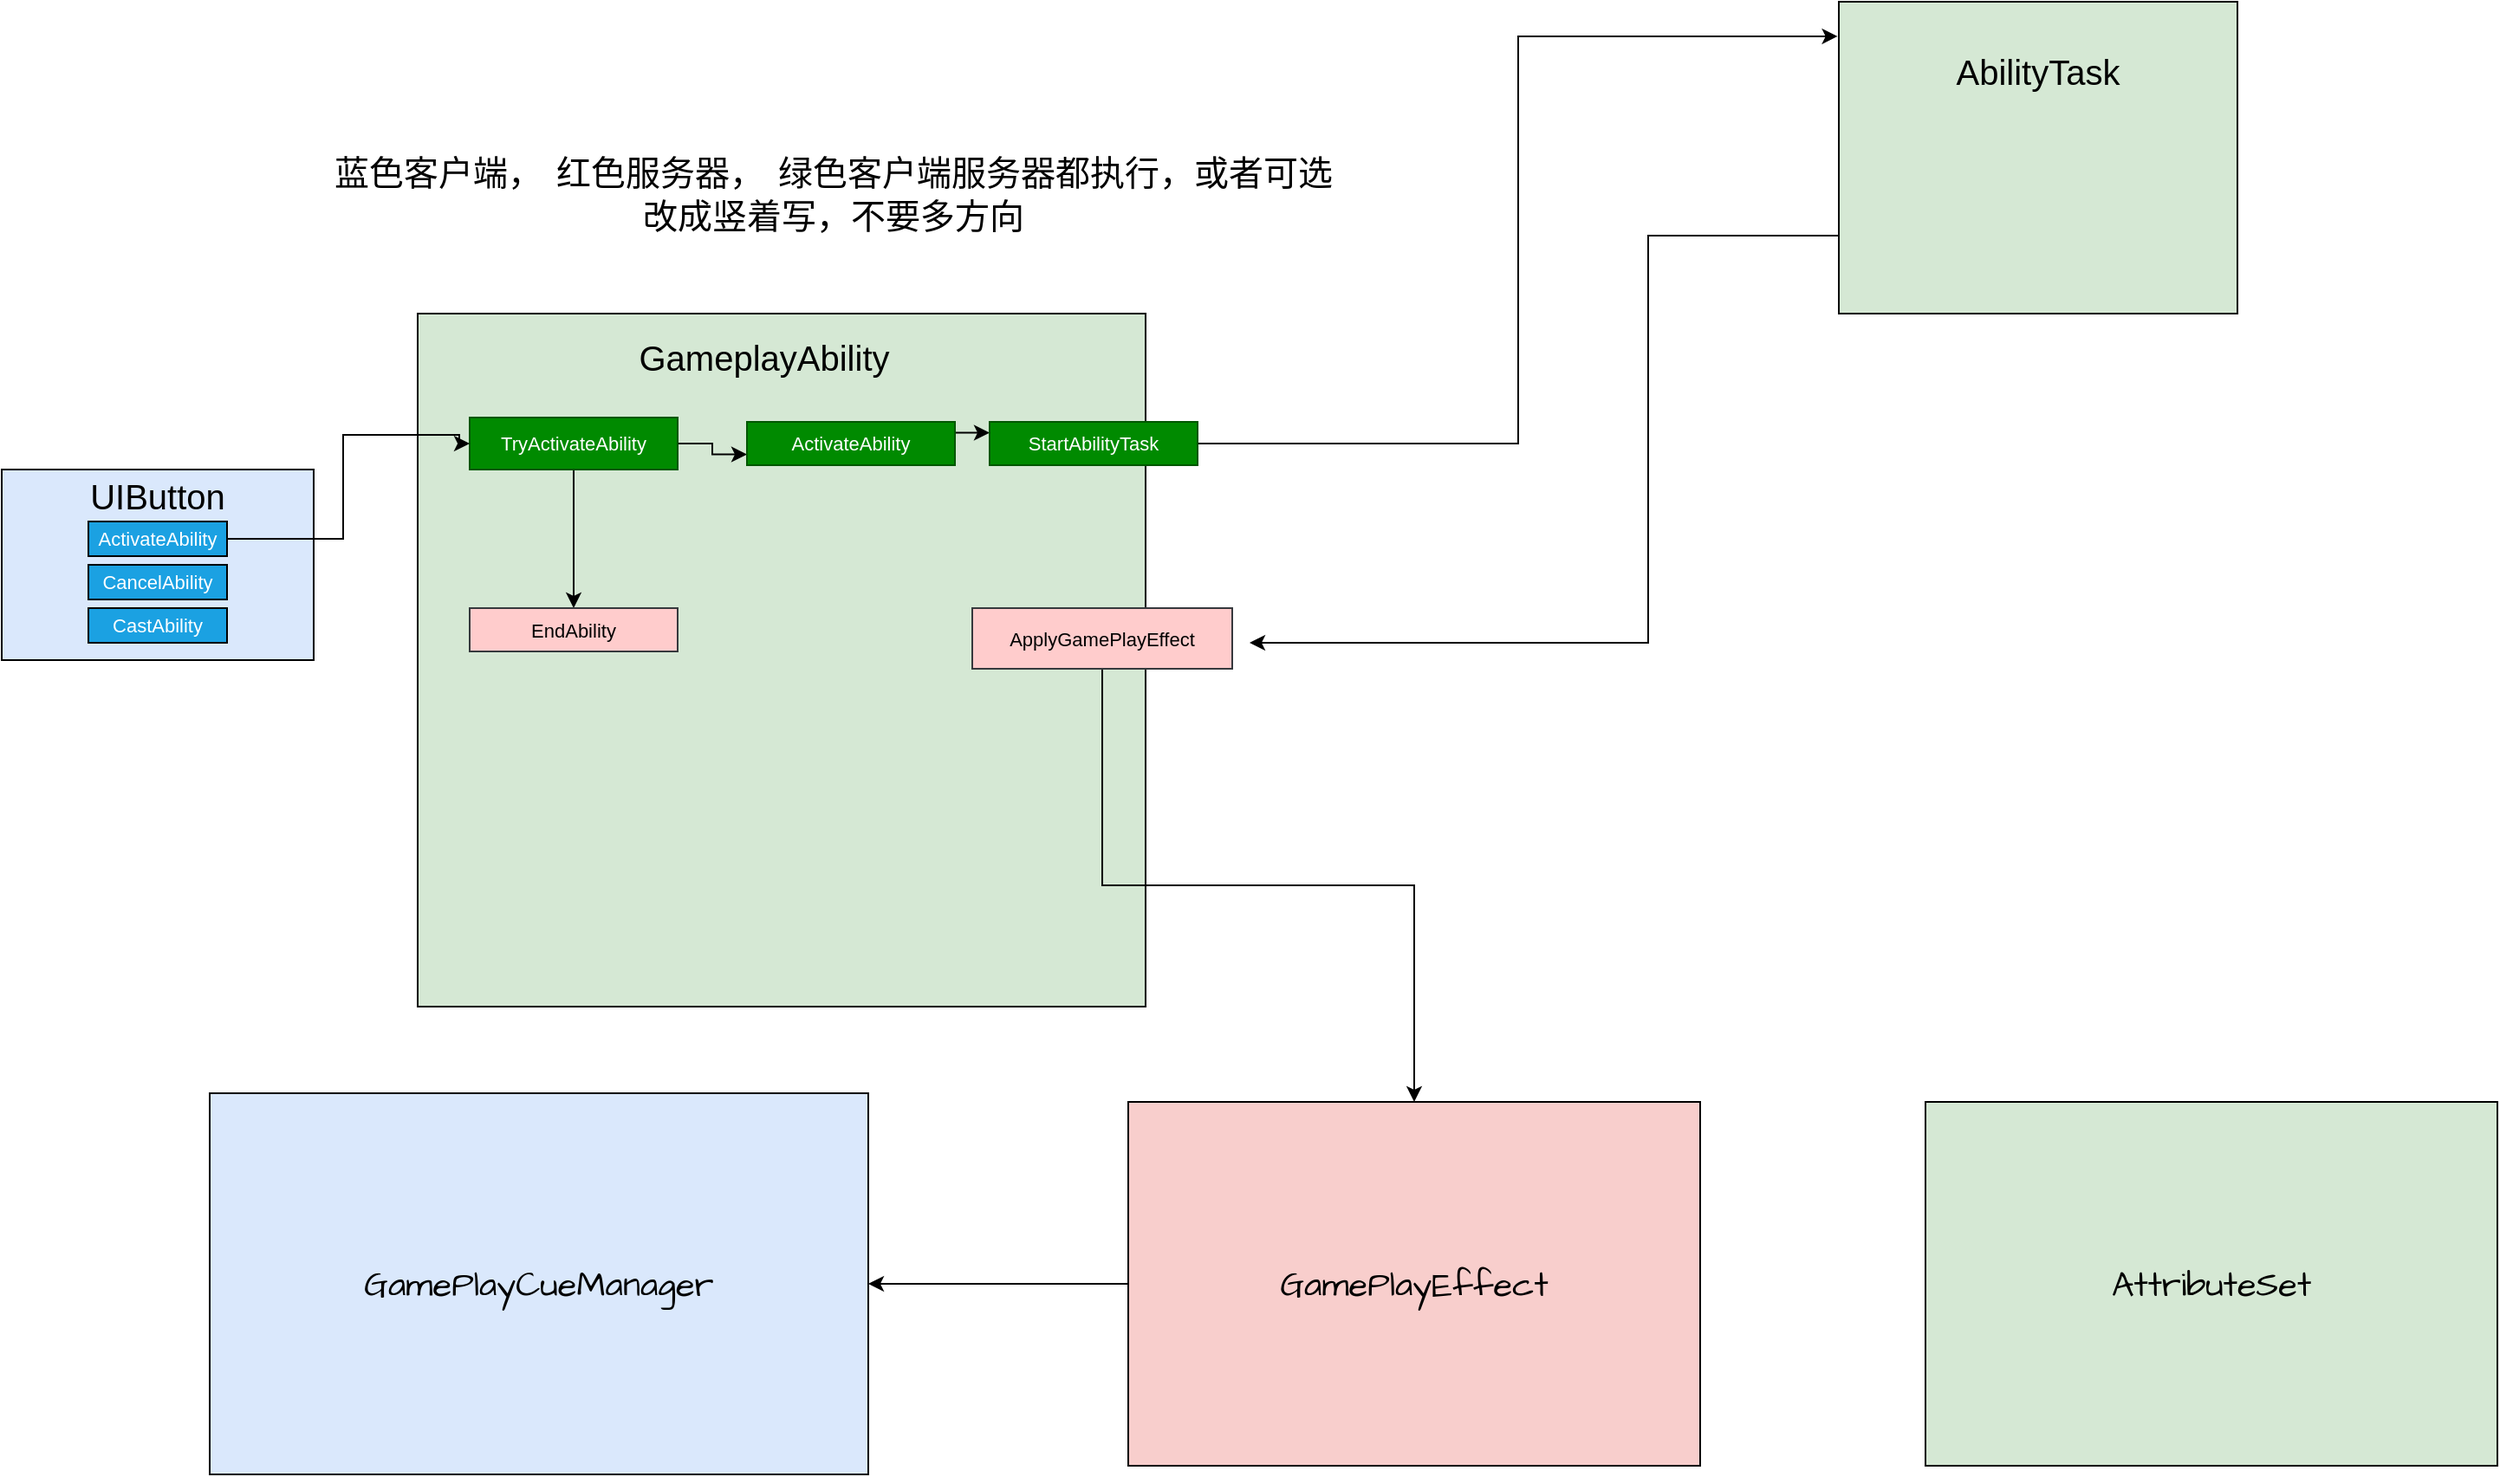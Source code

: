 <mxfile version="20.8.5" type="github">
  <diagram id="C5RBs43oDa-KdzZeNtuy" name="Page-1">
    <mxGraphModel dx="2206" dy="1089" grid="1" gridSize="10" guides="1" tooltips="1" connect="1" arrows="1" fold="1" page="1" pageScale="1" pageWidth="827" pageHeight="1169" math="0" shadow="0">
      <root>
        <mxCell id="WIyWlLk6GJQsqaUBKTNV-0" />
        <mxCell id="WIyWlLk6GJQsqaUBKTNV-1" parent="WIyWlLk6GJQsqaUBKTNV-0" />
        <mxCell id="5KHRK0HVBRpk5LN_pDQV-0" value="" style="rounded=0;whiteSpace=wrap;html=1;hachureGap=4;fontFamily=Architects Daughter;fontSource=https%3A%2F%2Ffonts.googleapis.com%2Fcss%3Ffamily%3DArchitects%2BDaughter;fontSize=20;fillColor=#dae8fc;strokeColor=#000000;" vertex="1" parent="WIyWlLk6GJQsqaUBKTNV-1">
          <mxGeometry x="40" y="510" width="180" height="110" as="geometry" />
        </mxCell>
        <mxCell id="5KHRK0HVBRpk5LN_pDQV-1" value="&lt;font style=&quot;font-size: 11px;&quot;&gt;ActivateAbility&lt;/font&gt;" style="rounded=0;whiteSpace=wrap;html=1;sketch=0;hachureGap=4;jiggle=2;curveFitting=1;fontFamily=Helvetica;fontSize=20;fillColor=#1ba1e2;fontColor=#ffffff;strokeColor=#000000;verticalAlign=middle;labelPosition=center;verticalLabelPosition=middle;align=center;spacing=0;spacingBottom=8;" vertex="1" parent="WIyWlLk6GJQsqaUBKTNV-1">
          <mxGeometry x="90" y="540" width="80" height="20" as="geometry" />
        </mxCell>
        <mxCell id="5KHRK0HVBRpk5LN_pDQV-3" value="UIButton" style="text;strokeColor=none;align=center;fillColor=none;html=1;verticalAlign=middle;whiteSpace=wrap;rounded=0;sketch=0;hachureGap=4;jiggle=2;curveFitting=1;fontFamily=Helvetica;fontSize=20;" vertex="1" parent="WIyWlLk6GJQsqaUBKTNV-1">
          <mxGeometry x="100" y="510" width="60" height="30" as="geometry" />
        </mxCell>
        <mxCell id="5KHRK0HVBRpk5LN_pDQV-4" value="&lt;span style=&quot;font-size: 11px;&quot;&gt;CancelAbility&lt;/span&gt;" style="rounded=0;whiteSpace=wrap;html=1;sketch=0;hachureGap=4;jiggle=2;curveFitting=1;fontFamily=Helvetica;fontSize=20;fillColor=#1ba1e2;fontColor=#ffffff;strokeColor=#000000;verticalAlign=middle;labelPosition=center;verticalLabelPosition=middle;align=center;spacing=0;spacingBottom=8;" vertex="1" parent="WIyWlLk6GJQsqaUBKTNV-1">
          <mxGeometry x="90" y="565" width="80" height="20" as="geometry" />
        </mxCell>
        <mxCell id="5KHRK0HVBRpk5LN_pDQV-7" value="&lt;span style=&quot;font-size: 11px;&quot;&gt;CastAbility&lt;/span&gt;" style="rounded=0;whiteSpace=wrap;html=1;sketch=0;hachureGap=4;jiggle=2;curveFitting=1;fontFamily=Helvetica;fontSize=20;fillColor=#1ba1e2;fontColor=#ffffff;strokeColor=#000000;verticalAlign=middle;labelPosition=center;verticalLabelPosition=middle;align=center;spacing=0;spacingBottom=8;" vertex="1" parent="WIyWlLk6GJQsqaUBKTNV-1">
          <mxGeometry x="90" y="590" width="80" height="20" as="geometry" />
        </mxCell>
        <mxCell id="5KHRK0HVBRpk5LN_pDQV-8" value="" style="rounded=0;whiteSpace=wrap;html=1;hachureGap=4;fontFamily=Architects Daughter;fontSource=https%3A%2F%2Ffonts.googleapis.com%2Fcss%3Ffamily%3DArchitects%2BDaughter;fontSize=20;fillColor=#d5e8d4;strokeColor=#000000;" vertex="1" parent="WIyWlLk6GJQsqaUBKTNV-1">
          <mxGeometry x="280" y="420" width="420" height="400" as="geometry" />
        </mxCell>
        <mxCell id="5KHRK0HVBRpk5LN_pDQV-9" value="GameplayAbility" style="text;strokeColor=none;align=center;fillColor=none;html=1;verticalAlign=middle;whiteSpace=wrap;rounded=0;sketch=0;hachureGap=4;jiggle=2;curveFitting=1;fontFamily=Helvetica;fontSize=20;" vertex="1" parent="WIyWlLk6GJQsqaUBKTNV-1">
          <mxGeometry x="450" y="430" width="60" height="30" as="geometry" />
        </mxCell>
        <mxCell id="5KHRK0HVBRpk5LN_pDQV-18" value="" style="edgeStyle=orthogonalEdgeStyle;rounded=0;sketch=0;hachureGap=4;jiggle=2;curveFitting=1;orthogonalLoop=1;jettySize=auto;html=1;fontFamily=Helvetica;fontSize=11;fontColor=#000000;" edge="1" parent="WIyWlLk6GJQsqaUBKTNV-1" source="5KHRK0HVBRpk5LN_pDQV-13" target="5KHRK0HVBRpk5LN_pDQV-17">
          <mxGeometry relative="1" as="geometry" />
        </mxCell>
        <mxCell id="5KHRK0HVBRpk5LN_pDQV-20" style="edgeStyle=orthogonalEdgeStyle;rounded=0;sketch=0;hachureGap=4;jiggle=2;curveFitting=1;orthogonalLoop=1;jettySize=auto;html=1;exitX=1;exitY=0.5;exitDx=0;exitDy=0;entryX=0;entryY=0.75;entryDx=0;entryDy=0;fontFamily=Helvetica;fontSize=11;fontColor=#000000;" edge="1" parent="WIyWlLk6GJQsqaUBKTNV-1" source="5KHRK0HVBRpk5LN_pDQV-13" target="5KHRK0HVBRpk5LN_pDQV-16">
          <mxGeometry relative="1" as="geometry" />
        </mxCell>
        <mxCell id="5KHRK0HVBRpk5LN_pDQV-13" value="&lt;span style=&quot;font-size: 11px;&quot;&gt;TryActivateAbility&lt;/span&gt;" style="rounded=0;whiteSpace=wrap;html=1;sketch=0;hachureGap=4;jiggle=2;curveFitting=1;fontFamily=Helvetica;fontSize=20;fillColor=#008a00;fontColor=#ffffff;strokeColor=#005700;verticalAlign=middle;labelPosition=center;verticalLabelPosition=middle;align=center;spacing=0;spacingBottom=8;" vertex="1" parent="WIyWlLk6GJQsqaUBKTNV-1">
          <mxGeometry x="310" y="480" width="120" height="30" as="geometry" />
        </mxCell>
        <mxCell id="5KHRK0HVBRpk5LN_pDQV-14" style="edgeStyle=orthogonalEdgeStyle;rounded=0;hachureGap=4;orthogonalLoop=1;jettySize=auto;html=1;exitX=1;exitY=0.5;exitDx=0;exitDy=0;fontFamily=Helvetica;fontSize=11;fontColor=#000000;entryX=0;entryY=0.5;entryDx=0;entryDy=0;" edge="1" parent="WIyWlLk6GJQsqaUBKTNV-1" source="5KHRK0HVBRpk5LN_pDQV-1" target="5KHRK0HVBRpk5LN_pDQV-13">
          <mxGeometry relative="1" as="geometry">
            <mxPoint x="240" y="490" as="targetPoint" />
            <Array as="points">
              <mxPoint x="237" y="550" />
              <mxPoint x="237" y="490" />
              <mxPoint x="304" y="490" />
            </Array>
          </mxGeometry>
        </mxCell>
        <mxCell id="5KHRK0HVBRpk5LN_pDQV-25" style="edgeStyle=orthogonalEdgeStyle;rounded=0;sketch=0;hachureGap=4;jiggle=2;curveFitting=1;orthogonalLoop=1;jettySize=auto;html=1;exitX=1;exitY=0.25;exitDx=0;exitDy=0;entryX=0;entryY=0.25;entryDx=0;entryDy=0;fontFamily=Helvetica;fontSize=11;fontColor=#000000;" edge="1" parent="WIyWlLk6GJQsqaUBKTNV-1" source="5KHRK0HVBRpk5LN_pDQV-16" target="5KHRK0HVBRpk5LN_pDQV-19">
          <mxGeometry relative="1" as="geometry" />
        </mxCell>
        <mxCell id="5KHRK0HVBRpk5LN_pDQV-16" value="&lt;span style=&quot;font-size: 11px;&quot;&gt;ActivateAbility&lt;/span&gt;" style="rounded=0;whiteSpace=wrap;html=1;sketch=0;hachureGap=4;jiggle=2;curveFitting=1;fontFamily=Helvetica;fontSize=20;fillColor=#008a00;fontColor=#ffffff;strokeColor=#005700;verticalAlign=middle;labelPosition=center;verticalLabelPosition=middle;align=center;spacing=0;spacingBottom=8;" vertex="1" parent="WIyWlLk6GJQsqaUBKTNV-1">
          <mxGeometry x="470" y="482.5" width="120" height="25" as="geometry" />
        </mxCell>
        <mxCell id="5KHRK0HVBRpk5LN_pDQV-17" value="&lt;span style=&quot;font-size: 11px;&quot;&gt;EndAbility&lt;/span&gt;" style="rounded=0;whiteSpace=wrap;html=1;sketch=0;hachureGap=4;jiggle=2;curveFitting=1;fontFamily=Helvetica;fontSize=20;fillColor=#ffcccc;strokeColor=#36393d;verticalAlign=middle;labelPosition=center;verticalLabelPosition=middle;align=center;spacing=0;spacingBottom=8;" vertex="1" parent="WIyWlLk6GJQsqaUBKTNV-1">
          <mxGeometry x="310" y="590" width="120" height="25" as="geometry" />
        </mxCell>
        <mxCell id="5KHRK0HVBRpk5LN_pDQV-23" style="edgeStyle=orthogonalEdgeStyle;rounded=0;sketch=0;hachureGap=4;jiggle=2;curveFitting=1;orthogonalLoop=1;jettySize=auto;html=1;exitX=1;exitY=0.5;exitDx=0;exitDy=0;entryX=-0.003;entryY=0.111;entryDx=0;entryDy=0;entryPerimeter=0;fontFamily=Helvetica;fontSize=11;fontColor=#000000;" edge="1" parent="WIyWlLk6GJQsqaUBKTNV-1" source="5KHRK0HVBRpk5LN_pDQV-19" target="5KHRK0HVBRpk5LN_pDQV-21">
          <mxGeometry relative="1" as="geometry" />
        </mxCell>
        <mxCell id="5KHRK0HVBRpk5LN_pDQV-19" value="&lt;span style=&quot;font-size: 11px;&quot;&gt;StartAbilityTask&lt;/span&gt;" style="rounded=0;whiteSpace=wrap;html=1;sketch=0;hachureGap=4;jiggle=2;curveFitting=1;fontFamily=Helvetica;fontSize=20;fillColor=#008a00;fontColor=#ffffff;strokeColor=#005700;verticalAlign=middle;labelPosition=center;verticalLabelPosition=middle;align=center;spacing=0;spacingBottom=8;" vertex="1" parent="WIyWlLk6GJQsqaUBKTNV-1">
          <mxGeometry x="610" y="482.5" width="120" height="25" as="geometry" />
        </mxCell>
        <mxCell id="5KHRK0HVBRpk5LN_pDQV-24" style="edgeStyle=orthogonalEdgeStyle;rounded=0;sketch=0;hachureGap=4;jiggle=2;curveFitting=1;orthogonalLoop=1;jettySize=auto;html=1;exitX=0;exitY=0.75;exitDx=0;exitDy=0;fontFamily=Helvetica;fontSize=11;fontColor=#000000;" edge="1" parent="WIyWlLk6GJQsqaUBKTNV-1" source="5KHRK0HVBRpk5LN_pDQV-21">
          <mxGeometry relative="1" as="geometry">
            <mxPoint x="760" y="610" as="targetPoint" />
            <Array as="points">
              <mxPoint x="990" y="610" />
            </Array>
          </mxGeometry>
        </mxCell>
        <mxCell id="5KHRK0HVBRpk5LN_pDQV-21" value="" style="rounded=0;whiteSpace=wrap;html=1;hachureGap=4;fontFamily=Architects Daughter;fontSource=https%3A%2F%2Ffonts.googleapis.com%2Fcss%3Ffamily%3DArchitects%2BDaughter;fontSize=20;fillColor=#d5e8d4;strokeColor=#000000;" vertex="1" parent="WIyWlLk6GJQsqaUBKTNV-1">
          <mxGeometry x="1100" y="240" width="230" height="180" as="geometry" />
        </mxCell>
        <mxCell id="5KHRK0HVBRpk5LN_pDQV-22" value="AbilityTask" style="text;strokeColor=none;align=center;fillColor=none;html=1;verticalAlign=middle;whiteSpace=wrap;rounded=0;sketch=0;hachureGap=4;jiggle=2;curveFitting=1;fontFamily=Helvetica;fontSize=20;" vertex="1" parent="WIyWlLk6GJQsqaUBKTNV-1">
          <mxGeometry x="1145" y="250" width="140" height="60" as="geometry" />
        </mxCell>
        <mxCell id="5KHRK0HVBRpk5LN_pDQV-32" value="" style="edgeStyle=orthogonalEdgeStyle;rounded=0;sketch=0;hachureGap=4;jiggle=2;curveFitting=1;orthogonalLoop=1;jettySize=auto;html=1;fontFamily=Helvetica;fontSize=11;fontColor=#000000;" edge="1" parent="WIyWlLk6GJQsqaUBKTNV-1" source="5KHRK0HVBRpk5LN_pDQV-26" target="5KHRK0HVBRpk5LN_pDQV-28">
          <mxGeometry relative="1" as="geometry">
            <mxPoint x="940" y="930.0" as="targetPoint" />
          </mxGeometry>
        </mxCell>
        <mxCell id="5KHRK0HVBRpk5LN_pDQV-26" value="&lt;span style=&quot;font-size: 11px;&quot;&gt;ApplyGamePlayEffect&lt;/span&gt;" style="rounded=0;whiteSpace=wrap;html=1;sketch=0;hachureGap=4;jiggle=2;curveFitting=1;fontFamily=Helvetica;fontSize=20;fillColor=#ffcccc;strokeColor=#36393d;verticalAlign=middle;labelPosition=center;verticalLabelPosition=middle;align=center;spacing=0;spacingBottom=8;" vertex="1" parent="WIyWlLk6GJQsqaUBKTNV-1">
          <mxGeometry x="600" y="590" width="150" height="35" as="geometry" />
        </mxCell>
        <mxCell id="5KHRK0HVBRpk5LN_pDQV-33" style="edgeStyle=orthogonalEdgeStyle;rounded=0;sketch=0;hachureGap=4;jiggle=2;curveFitting=1;orthogonalLoop=1;jettySize=auto;html=1;exitX=0;exitY=0.5;exitDx=0;exitDy=0;entryX=1;entryY=0.5;entryDx=0;entryDy=0;fontFamily=Helvetica;fontSize=11;fontColor=#000000;" edge="1" parent="WIyWlLk6GJQsqaUBKTNV-1" source="5KHRK0HVBRpk5LN_pDQV-28" target="5KHRK0HVBRpk5LN_pDQV-29">
          <mxGeometry relative="1" as="geometry" />
        </mxCell>
        <mxCell id="5KHRK0HVBRpk5LN_pDQV-28" value="GamePlayEffect" style="rounded=0;whiteSpace=wrap;html=1;hachureGap=4;fontFamily=Architects Daughter;fontSource=https%3A%2F%2Ffonts.googleapis.com%2Fcss%3Ffamily%3DArchitects%2BDaughter;fontSize=20;fillColor=#f8cecc;strokeColor=#000000;" vertex="1" parent="WIyWlLk6GJQsqaUBKTNV-1">
          <mxGeometry x="690" y="875" width="330" height="210" as="geometry" />
        </mxCell>
        <mxCell id="5KHRK0HVBRpk5LN_pDQV-29" value="GamePlayCueManager" style="rounded=0;whiteSpace=wrap;html=1;hachureGap=4;fontFamily=Architects Daughter;fontSource=https%3A%2F%2Ffonts.googleapis.com%2Fcss%3Ffamily%3DArchitects%2BDaughter;fontSize=20;fillColor=#dae8fc;strokeColor=#000000;" vertex="1" parent="WIyWlLk6GJQsqaUBKTNV-1">
          <mxGeometry x="160" y="870" width="380" height="220" as="geometry" />
        </mxCell>
        <mxCell id="5KHRK0HVBRpk5LN_pDQV-30" value="&lt;div style=&quot;text-align: center;&quot;&gt;&lt;span style=&quot;background-color: initial; font-size: 20px;&quot;&gt;&lt;font face=&quot;Architects Daughter&quot;&gt;蓝色客户端， 红色服务器， 绿色客户端服务器都执行，或者可选&lt;/font&gt;&lt;/span&gt;&lt;/div&gt;&lt;div style=&quot;text-align: center;&quot;&gt;&lt;span style=&quot;background-color: initial; font-size: 20px;&quot;&gt;&lt;font face=&quot;Architects Daughter&quot;&gt;改成竖着写，不要多方向&lt;/font&gt;&lt;/span&gt;&lt;/div&gt;" style="text;whiteSpace=wrap;html=1;fontSize=11;fontFamily=Helvetica;fontColor=#000000;" vertex="1" parent="WIyWlLk6GJQsqaUBKTNV-1">
          <mxGeometry x="230" y="320" width="880" height="70" as="geometry" />
        </mxCell>
        <mxCell id="5KHRK0HVBRpk5LN_pDQV-34" value="AttributeSet" style="rounded=0;whiteSpace=wrap;html=1;hachureGap=4;fontFamily=Architects Daughter;fontSource=https%3A%2F%2Ffonts.googleapis.com%2Fcss%3Ffamily%3DArchitects%2BDaughter;fontSize=20;fillColor=#d5e8d4;strokeColor=#000000;" vertex="1" parent="WIyWlLk6GJQsqaUBKTNV-1">
          <mxGeometry x="1150" y="875" width="330" height="210" as="geometry" />
        </mxCell>
      </root>
    </mxGraphModel>
  </diagram>
</mxfile>
